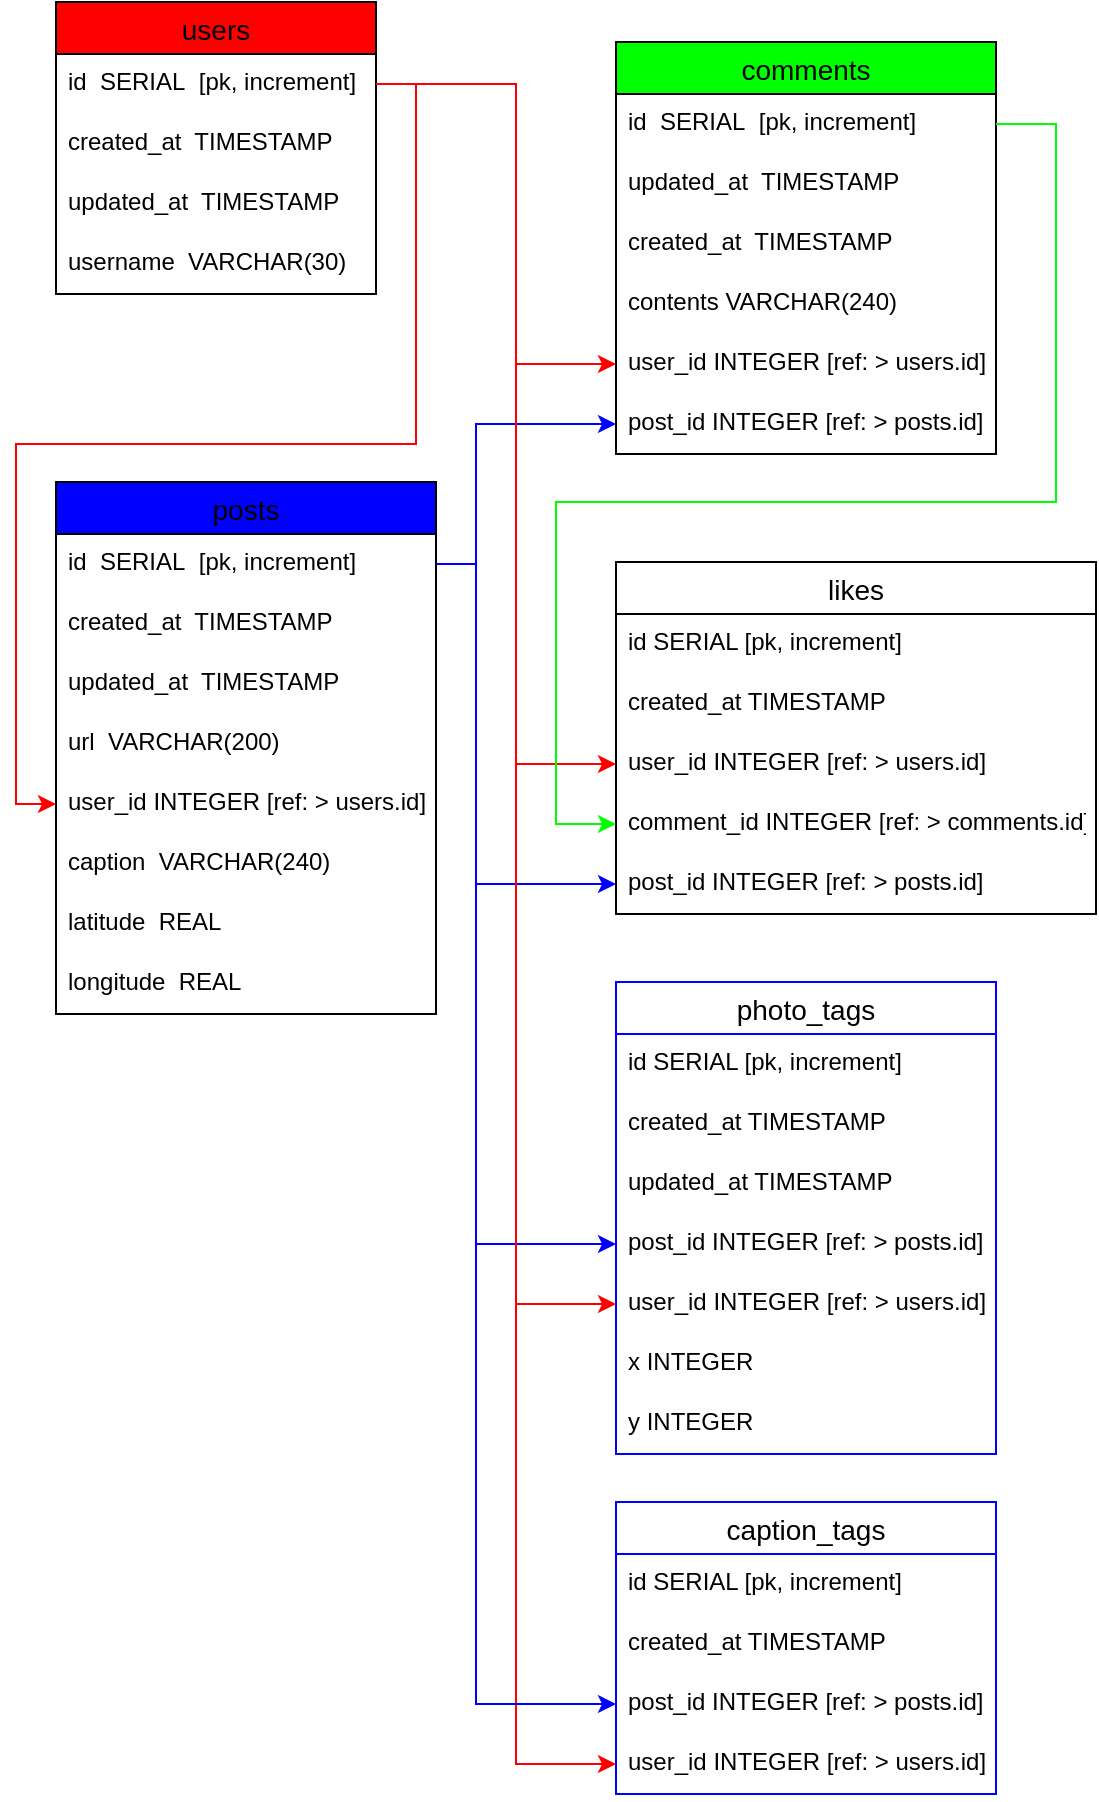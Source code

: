 <mxfile version="14.1.8" type="device"><diagram id="iMPKlhqKIkgpyV-5H6sc" name="Page-1"><mxGraphModel dx="423" dy="501" grid="1" gridSize="10" guides="1" tooltips="1" connect="1" arrows="1" fold="1" page="1" pageScale="1" pageWidth="850" pageHeight="1100" math="0" shadow="0"><root><mxCell id="0"/><mxCell id="1" parent="0"/><mxCell id="apEyqzJ98sxqlRAEC46D-1" value="users" style="swimlane;fontStyle=0;childLayout=stackLayout;horizontal=1;startSize=26;horizontalStack=0;resizeParent=1;resizeParentMax=0;resizeLast=0;collapsible=1;marginBottom=0;align=center;fontSize=14;fillColor=#FF0000;" parent="1" vertex="1"><mxGeometry x="50" y="60" width="160" height="146" as="geometry"/></mxCell><mxCell id="apEyqzJ98sxqlRAEC46D-2" value="id  SERIAL  [pk, increment]" style="text;strokeColor=none;fillColor=none;spacingLeft=4;spacingRight=4;overflow=hidden;rotatable=0;points=[[0,0.5],[1,0.5]];portConstraint=eastwest;fontSize=12;" parent="apEyqzJ98sxqlRAEC46D-1" vertex="1"><mxGeometry y="26" width="160" height="30" as="geometry"/></mxCell><mxCell id="apEyqzJ98sxqlRAEC46D-11" value="created_at  TIMESTAMP" style="text;strokeColor=none;fillColor=none;spacingLeft=4;spacingRight=4;overflow=hidden;rotatable=0;points=[[0,0.5],[1,0.5]];portConstraint=eastwest;fontSize=12;" parent="apEyqzJ98sxqlRAEC46D-1" vertex="1"><mxGeometry y="56" width="160" height="30" as="geometry"/></mxCell><mxCell id="apEyqzJ98sxqlRAEC46D-12" value="updated_at  TIMESTAMP" style="text;strokeColor=none;fillColor=none;spacingLeft=4;spacingRight=4;overflow=hidden;rotatable=0;points=[[0,0.5],[1,0.5]];portConstraint=eastwest;fontSize=12;" parent="apEyqzJ98sxqlRAEC46D-1" vertex="1"><mxGeometry y="86" width="160" height="30" as="geometry"/></mxCell><mxCell id="apEyqzJ98sxqlRAEC46D-17" value="username  VARCHAR(30)" style="text;strokeColor=none;fillColor=none;spacingLeft=4;spacingRight=4;overflow=hidden;rotatable=0;points=[[0,0.5],[1,0.5]];portConstraint=eastwest;fontSize=12;" parent="apEyqzJ98sxqlRAEC46D-1" vertex="1"><mxGeometry y="116" width="160" height="30" as="geometry"/></mxCell><mxCell id="apEyqzJ98sxqlRAEC46D-7" value="posts" style="swimlane;fontStyle=0;childLayout=stackLayout;horizontal=1;startSize=26;horizontalStack=0;resizeParent=1;resizeParentMax=0;resizeLast=0;collapsible=1;marginBottom=0;align=center;fontSize=14;fillColor=#0000FF;" parent="1" vertex="1"><mxGeometry x="50" y="300" width="190" height="266" as="geometry"/></mxCell><mxCell id="apEyqzJ98sxqlRAEC46D-8" value="id  SERIAL  [pk, increment]" style="text;strokeColor=none;fillColor=none;spacingLeft=4;spacingRight=4;overflow=hidden;rotatable=0;points=[[0,0.5],[1,0.5]];portConstraint=eastwest;fontSize=12;" parent="apEyqzJ98sxqlRAEC46D-7" vertex="1"><mxGeometry y="26" width="190" height="30" as="geometry"/></mxCell><mxCell id="apEyqzJ98sxqlRAEC46D-13" value="created_at  TIMESTAMP" style="text;strokeColor=none;fillColor=none;spacingLeft=4;spacingRight=4;overflow=hidden;rotatable=0;points=[[0,0.5],[1,0.5]];portConstraint=eastwest;fontSize=12;" parent="apEyqzJ98sxqlRAEC46D-7" vertex="1"><mxGeometry y="56" width="190" height="30" as="geometry"/></mxCell><mxCell id="apEyqzJ98sxqlRAEC46D-14" value="updated_at  TIMESTAMP" style="text;strokeColor=none;fillColor=none;spacingLeft=4;spacingRight=4;overflow=hidden;rotatable=0;points=[[0,0.5],[1,0.5]];portConstraint=eastwest;fontSize=12;" parent="apEyqzJ98sxqlRAEC46D-7" vertex="1"><mxGeometry y="86" width="190" height="30" as="geometry"/></mxCell><mxCell id="apEyqzJ98sxqlRAEC46D-18" value="url  VARCHAR(200)" style="text;strokeColor=none;fillColor=none;spacingLeft=4;spacingRight=4;overflow=hidden;rotatable=0;points=[[0,0.5],[1,0.5]];portConstraint=eastwest;fontSize=12;" parent="apEyqzJ98sxqlRAEC46D-7" vertex="1"><mxGeometry y="116" width="190" height="30" as="geometry"/></mxCell><mxCell id="apEyqzJ98sxqlRAEC46D-26" value="user_id INTEGER [ref: &gt; users.id]" style="text;strokeColor=none;fillColor=none;spacingLeft=4;spacingRight=4;overflow=hidden;rotatable=0;points=[[0,0.5],[1,0.5]];portConstraint=eastwest;fontSize=12;" parent="apEyqzJ98sxqlRAEC46D-7" vertex="1"><mxGeometry y="146" width="190" height="30" as="geometry"/></mxCell><mxCell id="RxJ9B8dOlmrSZGNJOCUI-11" value="caption  VARCHAR(240)" style="text;strokeColor=none;fillColor=none;spacingLeft=4;spacingRight=4;overflow=hidden;rotatable=0;points=[[0,0.5],[1,0.5]];portConstraint=eastwest;fontSize=12;" vertex="1" parent="apEyqzJ98sxqlRAEC46D-7"><mxGeometry y="176" width="190" height="30" as="geometry"/></mxCell><mxCell id="RxJ9B8dOlmrSZGNJOCUI-12" value="latitude  REAL" style="text;strokeColor=none;fillColor=none;spacingLeft=4;spacingRight=4;overflow=hidden;rotatable=0;points=[[0,0.5],[1,0.5]];portConstraint=eastwest;fontSize=12;" vertex="1" parent="apEyqzJ98sxqlRAEC46D-7"><mxGeometry y="206" width="190" height="30" as="geometry"/></mxCell><mxCell id="RxJ9B8dOlmrSZGNJOCUI-13" value="longitude  REAL" style="text;strokeColor=none;fillColor=none;spacingLeft=4;spacingRight=4;overflow=hidden;rotatable=0;points=[[0,0.5],[1,0.5]];portConstraint=eastwest;fontSize=12;" vertex="1" parent="apEyqzJ98sxqlRAEC46D-7"><mxGeometry y="236" width="190" height="30" as="geometry"/></mxCell><mxCell id="apEyqzJ98sxqlRAEC46D-9" value="comments" style="swimlane;fontStyle=0;childLayout=stackLayout;horizontal=1;startSize=26;horizontalStack=0;resizeParent=1;resizeParentMax=0;resizeLast=0;collapsible=1;marginBottom=0;align=center;fontSize=14;fillColor=#00FF00;" parent="1" vertex="1"><mxGeometry x="330" y="80" width="190" height="206" as="geometry"/></mxCell><mxCell id="apEyqzJ98sxqlRAEC46D-10" value="id  SERIAL  [pk, increment]" style="text;strokeColor=none;fillColor=none;spacingLeft=4;spacingRight=4;overflow=hidden;rotatable=0;points=[[0,0.5],[1,0.5]];portConstraint=eastwest;fontSize=12;" parent="apEyqzJ98sxqlRAEC46D-9" vertex="1"><mxGeometry y="26" width="190" height="30" as="geometry"/></mxCell><mxCell id="apEyqzJ98sxqlRAEC46D-16" value="updated_at  TIMESTAMP" style="text;strokeColor=none;fillColor=none;spacingLeft=4;spacingRight=4;overflow=hidden;rotatable=0;points=[[0,0.5],[1,0.5]];portConstraint=eastwest;fontSize=12;" parent="apEyqzJ98sxqlRAEC46D-9" vertex="1"><mxGeometry y="56" width="190" height="30" as="geometry"/></mxCell><mxCell id="apEyqzJ98sxqlRAEC46D-15" value="created_at  TIMESTAMP" style="text;strokeColor=none;fillColor=none;spacingLeft=4;spacingRight=4;overflow=hidden;rotatable=0;points=[[0,0.5],[1,0.5]];portConstraint=eastwest;fontSize=12;" parent="apEyqzJ98sxqlRAEC46D-9" vertex="1"><mxGeometry y="86" width="190" height="30" as="geometry"/></mxCell><mxCell id="apEyqzJ98sxqlRAEC46D-19" value="contents VARCHAR(240)" style="text;strokeColor=none;fillColor=none;spacingLeft=4;spacingRight=4;overflow=hidden;rotatable=0;points=[[0,0.5],[1,0.5]];portConstraint=eastwest;fontSize=12;" parent="apEyqzJ98sxqlRAEC46D-9" vertex="1"><mxGeometry y="116" width="190" height="30" as="geometry"/></mxCell><mxCell id="apEyqzJ98sxqlRAEC46D-20" value="user_id INTEGER [ref: &gt; users.id]" style="text;strokeColor=none;fillColor=none;spacingLeft=4;spacingRight=4;overflow=hidden;rotatable=0;points=[[0,0.5],[1,0.5]];portConstraint=eastwest;fontSize=12;" parent="apEyqzJ98sxqlRAEC46D-9" vertex="1"><mxGeometry y="146" width="190" height="30" as="geometry"/></mxCell><mxCell id="apEyqzJ98sxqlRAEC46D-22" value="post_id INTEGER [ref: &gt; posts.id]" style="text;strokeColor=none;fillColor=none;spacingLeft=4;spacingRight=4;overflow=hidden;rotatable=0;points=[[0,0.5],[1,0.5]];portConstraint=eastwest;fontSize=12;" parent="apEyqzJ98sxqlRAEC46D-9" vertex="1"><mxGeometry y="176" width="190" height="30" as="geometry"/></mxCell><mxCell id="apEyqzJ98sxqlRAEC46D-28" style="edgeStyle=orthogonalEdgeStyle;rounded=0;orthogonalLoop=1;jettySize=auto;html=1;entryX=0;entryY=0.5;entryDx=0;entryDy=0;strokeColor=#FF0000;" parent="1" source="apEyqzJ98sxqlRAEC46D-2" target="apEyqzJ98sxqlRAEC46D-20" edge="1"><mxGeometry relative="1" as="geometry"><Array as="points"><mxPoint x="280" y="101"/><mxPoint x="280" y="241"/></Array></mxGeometry></mxCell><mxCell id="apEyqzJ98sxqlRAEC46D-29" style="edgeStyle=orthogonalEdgeStyle;rounded=0;orthogonalLoop=1;jettySize=auto;html=1;entryX=0;entryY=0.5;entryDx=0;entryDy=0;strokeColor=#0000FF;" parent="1" source="apEyqzJ98sxqlRAEC46D-8" target="apEyqzJ98sxqlRAEC46D-22" edge="1"><mxGeometry relative="1" as="geometry"><Array as="points"><mxPoint x="260" y="341"/><mxPoint x="260" y="271"/></Array></mxGeometry></mxCell><mxCell id="RxJ9B8dOlmrSZGNJOCUI-1" value="likes" style="swimlane;fontStyle=0;childLayout=stackLayout;horizontal=1;startSize=26;horizontalStack=0;resizeParent=1;resizeParentMax=0;resizeLast=0;collapsible=1;marginBottom=0;align=center;fontSize=14;" vertex="1" parent="1"><mxGeometry x="330" y="340" width="240" height="176" as="geometry"/></mxCell><mxCell id="RxJ9B8dOlmrSZGNJOCUI-2" value="id SERIAL [pk, increment]" style="text;strokeColor=none;fillColor=none;spacingLeft=4;spacingRight=4;overflow=hidden;rotatable=0;points=[[0,0.5],[1,0.5]];portConstraint=eastwest;fontSize=12;" vertex="1" parent="RxJ9B8dOlmrSZGNJOCUI-1"><mxGeometry y="26" width="240" height="30" as="geometry"/></mxCell><mxCell id="RxJ9B8dOlmrSZGNJOCUI-3" value="created_at TIMESTAMP" style="text;strokeColor=none;fillColor=none;spacingLeft=4;spacingRight=4;overflow=hidden;rotatable=0;points=[[0,0.5],[1,0.5]];portConstraint=eastwest;fontSize=12;" vertex="1" parent="RxJ9B8dOlmrSZGNJOCUI-1"><mxGeometry y="56" width="240" height="30" as="geometry"/></mxCell><mxCell id="RxJ9B8dOlmrSZGNJOCUI-4" value="user_id INTEGER [ref: &gt; users.id]" style="text;strokeColor=none;fillColor=none;spacingLeft=4;spacingRight=4;overflow=hidden;rotatable=0;points=[[0,0.5],[1,0.5]];portConstraint=eastwest;fontSize=12;" vertex="1" parent="RxJ9B8dOlmrSZGNJOCUI-1"><mxGeometry y="86" width="240" height="30" as="geometry"/></mxCell><mxCell id="RxJ9B8dOlmrSZGNJOCUI-5" value="comment_id INTEGER [ref: &gt; comments.id]" style="text;strokeColor=none;fillColor=none;spacingLeft=4;spacingRight=4;overflow=hidden;rotatable=0;points=[[0,0.5],[1,0.5]];portConstraint=eastwest;fontSize=12;" vertex="1" parent="RxJ9B8dOlmrSZGNJOCUI-1"><mxGeometry y="116" width="240" height="30" as="geometry"/></mxCell><mxCell id="RxJ9B8dOlmrSZGNJOCUI-6" value="post_id INTEGER [ref: &gt; posts.id]" style="text;strokeColor=none;fillColor=none;spacingLeft=4;spacingRight=4;overflow=hidden;rotatable=0;points=[[0,0.5],[1,0.5]];portConstraint=eastwest;fontSize=12;" vertex="1" parent="RxJ9B8dOlmrSZGNJOCUI-1"><mxGeometry y="146" width="240" height="30" as="geometry"/></mxCell><mxCell id="RxJ9B8dOlmrSZGNJOCUI-7" style="edgeStyle=orthogonalEdgeStyle;rounded=0;orthogonalLoop=1;jettySize=auto;html=1;entryX=0;entryY=0.5;entryDx=0;entryDy=0;fillColor=#FF0000;strokeColor=#FF0000;" edge="1" parent="1" source="apEyqzJ98sxqlRAEC46D-2" target="RxJ9B8dOlmrSZGNJOCUI-4"><mxGeometry relative="1" as="geometry"><Array as="points"><mxPoint x="280" y="101"/><mxPoint x="280" y="441"/></Array></mxGeometry></mxCell><mxCell id="RxJ9B8dOlmrSZGNJOCUI-8" style="edgeStyle=orthogonalEdgeStyle;rounded=0;orthogonalLoop=1;jettySize=auto;html=1;entryX=0;entryY=0.5;entryDx=0;entryDy=0;strokeColor=#00FF00;" edge="1" parent="1" source="apEyqzJ98sxqlRAEC46D-10" target="RxJ9B8dOlmrSZGNJOCUI-5"><mxGeometry relative="1" as="geometry"><Array as="points"><mxPoint x="550" y="121"/><mxPoint x="550" y="310"/><mxPoint x="300" y="310"/><mxPoint x="300" y="471"/></Array></mxGeometry></mxCell><mxCell id="RxJ9B8dOlmrSZGNJOCUI-9" style="edgeStyle=orthogonalEdgeStyle;rounded=0;orthogonalLoop=1;jettySize=auto;html=1;entryX=0;entryY=0.5;entryDx=0;entryDy=0;strokeColor=#0000FF;" edge="1" parent="1" source="apEyqzJ98sxqlRAEC46D-8" target="RxJ9B8dOlmrSZGNJOCUI-6"><mxGeometry relative="1" as="geometry"><Array as="points"><mxPoint x="260" y="341"/><mxPoint x="260" y="501"/></Array></mxGeometry></mxCell><mxCell id="RxJ9B8dOlmrSZGNJOCUI-10" style="edgeStyle=orthogonalEdgeStyle;rounded=0;orthogonalLoop=1;jettySize=auto;html=1;entryX=0;entryY=0.5;entryDx=0;entryDy=0;strokeColor=#FF0000;fillColor=#FF0000;" edge="1" parent="1" source="apEyqzJ98sxqlRAEC46D-2" target="apEyqzJ98sxqlRAEC46D-26"><mxGeometry relative="1" as="geometry"/></mxCell><mxCell id="RxJ9B8dOlmrSZGNJOCUI-15" value="photo_tags" style="swimlane;fontStyle=0;childLayout=stackLayout;horizontal=1;startSize=26;horizontalStack=0;resizeParent=1;resizeParentMax=0;resizeLast=0;collapsible=1;marginBottom=0;align=center;fontSize=14;strokeColor=#0000FF;fillColor=#FFFFFF;" vertex="1" parent="1"><mxGeometry x="330" y="550" width="190" height="236" as="geometry"/></mxCell><mxCell id="RxJ9B8dOlmrSZGNJOCUI-16" value="id SERIAL [pk, increment]" style="text;strokeColor=none;fillColor=none;spacingLeft=4;spacingRight=4;overflow=hidden;rotatable=0;points=[[0,0.5],[1,0.5]];portConstraint=eastwest;fontSize=12;" vertex="1" parent="RxJ9B8dOlmrSZGNJOCUI-15"><mxGeometry y="26" width="190" height="30" as="geometry"/></mxCell><mxCell id="RxJ9B8dOlmrSZGNJOCUI-17" value="created_at TIMESTAMP" style="text;strokeColor=none;fillColor=none;spacingLeft=4;spacingRight=4;overflow=hidden;rotatable=0;points=[[0,0.5],[1,0.5]];portConstraint=eastwest;fontSize=12;" vertex="1" parent="RxJ9B8dOlmrSZGNJOCUI-15"><mxGeometry y="56" width="190" height="30" as="geometry"/></mxCell><mxCell id="RxJ9B8dOlmrSZGNJOCUI-18" value="updated_at TIMESTAMP" style="text;strokeColor=none;fillColor=none;spacingLeft=4;spacingRight=4;overflow=hidden;rotatable=0;points=[[0,0.5],[1,0.5]];portConstraint=eastwest;fontSize=12;" vertex="1" parent="RxJ9B8dOlmrSZGNJOCUI-15"><mxGeometry y="86" width="190" height="30" as="geometry"/></mxCell><mxCell id="RxJ9B8dOlmrSZGNJOCUI-19" value="post_id INTEGER [ref: &gt; posts.id]" style="text;strokeColor=none;fillColor=none;spacingLeft=4;spacingRight=4;overflow=hidden;rotatable=0;points=[[0,0.5],[1,0.5]];portConstraint=eastwest;fontSize=12;" vertex="1" parent="RxJ9B8dOlmrSZGNJOCUI-15"><mxGeometry y="116" width="190" height="30" as="geometry"/></mxCell><mxCell id="RxJ9B8dOlmrSZGNJOCUI-20" value="user_id INTEGER [ref: &gt; users.id]" style="text;strokeColor=none;fillColor=none;spacingLeft=4;spacingRight=4;overflow=hidden;rotatable=0;points=[[0,0.5],[1,0.5]];portConstraint=eastwest;fontSize=12;" vertex="1" parent="RxJ9B8dOlmrSZGNJOCUI-15"><mxGeometry y="146" width="190" height="30" as="geometry"/></mxCell><mxCell id="RxJ9B8dOlmrSZGNJOCUI-21" value="x INTEGER" style="text;strokeColor=none;fillColor=none;spacingLeft=4;spacingRight=4;overflow=hidden;rotatable=0;points=[[0,0.5],[1,0.5]];portConstraint=eastwest;fontSize=12;" vertex="1" parent="RxJ9B8dOlmrSZGNJOCUI-15"><mxGeometry y="176" width="190" height="30" as="geometry"/></mxCell><mxCell id="RxJ9B8dOlmrSZGNJOCUI-22" value="y INTEGER" style="text;strokeColor=none;fillColor=none;spacingLeft=4;spacingRight=4;overflow=hidden;rotatable=0;points=[[0,0.5],[1,0.5]];portConstraint=eastwest;fontSize=12;" vertex="1" parent="RxJ9B8dOlmrSZGNJOCUI-15"><mxGeometry y="206" width="190" height="30" as="geometry"/></mxCell><mxCell id="RxJ9B8dOlmrSZGNJOCUI-23" value="caption_tags" style="swimlane;fontStyle=0;childLayout=stackLayout;horizontal=1;startSize=26;horizontalStack=0;resizeParent=1;resizeParentMax=0;resizeLast=0;collapsible=1;marginBottom=0;align=center;fontSize=14;strokeColor=#0000FF;fillColor=#FFFFFF;" vertex="1" parent="1"><mxGeometry x="330" y="810" width="190" height="146" as="geometry"/></mxCell><mxCell id="RxJ9B8dOlmrSZGNJOCUI-24" value="id SERIAL [pk, increment]" style="text;strokeColor=none;fillColor=none;spacingLeft=4;spacingRight=4;overflow=hidden;rotatable=0;points=[[0,0.5],[1,0.5]];portConstraint=eastwest;fontSize=12;" vertex="1" parent="RxJ9B8dOlmrSZGNJOCUI-23"><mxGeometry y="26" width="190" height="30" as="geometry"/></mxCell><mxCell id="RxJ9B8dOlmrSZGNJOCUI-25" value="created_at TIMESTAMP" style="text;strokeColor=none;fillColor=none;spacingLeft=4;spacingRight=4;overflow=hidden;rotatable=0;points=[[0,0.5],[1,0.5]];portConstraint=eastwest;fontSize=12;" vertex="1" parent="RxJ9B8dOlmrSZGNJOCUI-23"><mxGeometry y="56" width="190" height="30" as="geometry"/></mxCell><mxCell id="RxJ9B8dOlmrSZGNJOCUI-27" value="post_id INTEGER [ref: &gt; posts.id]" style="text;strokeColor=none;fillColor=none;spacingLeft=4;spacingRight=4;overflow=hidden;rotatable=0;points=[[0,0.5],[1,0.5]];portConstraint=eastwest;fontSize=12;" vertex="1" parent="RxJ9B8dOlmrSZGNJOCUI-23"><mxGeometry y="86" width="190" height="30" as="geometry"/></mxCell><mxCell id="RxJ9B8dOlmrSZGNJOCUI-28" value="user_id INTEGER [ref: &gt; users.id]" style="text;strokeColor=none;fillColor=none;spacingLeft=4;spacingRight=4;overflow=hidden;rotatable=0;points=[[0,0.5],[1,0.5]];portConstraint=eastwest;fontSize=12;" vertex="1" parent="RxJ9B8dOlmrSZGNJOCUI-23"><mxGeometry y="116" width="190" height="30" as="geometry"/></mxCell><mxCell id="RxJ9B8dOlmrSZGNJOCUI-29" style="edgeStyle=orthogonalEdgeStyle;rounded=0;orthogonalLoop=1;jettySize=auto;html=1;entryX=0;entryY=0.5;entryDx=0;entryDy=0;strokeColor=#FF0000;fillColor=#FF0000;" edge="1" parent="1" source="apEyqzJ98sxqlRAEC46D-2" target="RxJ9B8dOlmrSZGNJOCUI-20"><mxGeometry relative="1" as="geometry"><Array as="points"><mxPoint x="280" y="101"/><mxPoint x="280" y="711"/></Array></mxGeometry></mxCell><mxCell id="RxJ9B8dOlmrSZGNJOCUI-30" style="edgeStyle=orthogonalEdgeStyle;rounded=0;orthogonalLoop=1;jettySize=auto;html=1;entryX=0;entryY=0.5;entryDx=0;entryDy=0;strokeColor=#0000FF;fillColor=#FF0000;" edge="1" parent="1" source="apEyqzJ98sxqlRAEC46D-8" target="RxJ9B8dOlmrSZGNJOCUI-19"><mxGeometry relative="1" as="geometry"><Array as="points"><mxPoint x="260" y="341"/><mxPoint x="260" y="681"/></Array></mxGeometry></mxCell><mxCell id="RxJ9B8dOlmrSZGNJOCUI-31" style="edgeStyle=orthogonalEdgeStyle;rounded=0;orthogonalLoop=1;jettySize=auto;html=1;entryX=0;entryY=0.5;entryDx=0;entryDy=0;strokeColor=#FF0000;fillColor=#FF0000;exitX=1;exitY=0.5;exitDx=0;exitDy=0;" edge="1" parent="1" source="apEyqzJ98sxqlRAEC46D-2" target="RxJ9B8dOlmrSZGNJOCUI-28"><mxGeometry relative="1" as="geometry"><mxPoint x="220" y="111" as="sourcePoint"/><mxPoint x="340" y="721" as="targetPoint"/><Array as="points"><mxPoint x="280" y="101"/><mxPoint x="280" y="941"/></Array></mxGeometry></mxCell><mxCell id="RxJ9B8dOlmrSZGNJOCUI-32" style="edgeStyle=orthogonalEdgeStyle;rounded=0;orthogonalLoop=1;jettySize=auto;html=1;entryX=0;entryY=0.5;entryDx=0;entryDy=0;strokeColor=#0000FF;fillColor=#FF0000;exitX=1;exitY=0.5;exitDx=0;exitDy=0;" edge="1" parent="1" source="apEyqzJ98sxqlRAEC46D-8" target="RxJ9B8dOlmrSZGNJOCUI-27"><mxGeometry relative="1" as="geometry"><mxPoint x="250" y="351" as="sourcePoint"/><mxPoint x="340" y="691" as="targetPoint"/><Array as="points"><mxPoint x="260" y="341"/><mxPoint x="260" y="911"/></Array></mxGeometry></mxCell></root></mxGraphModel></diagram></mxfile>